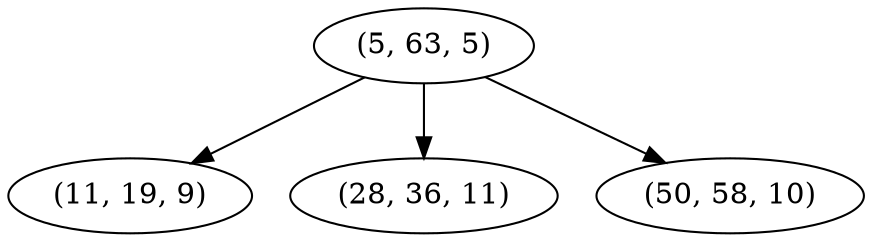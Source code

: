 digraph tree {
    "(5, 63, 5)";
    "(11, 19, 9)";
    "(28, 36, 11)";
    "(50, 58, 10)";
    "(5, 63, 5)" -> "(11, 19, 9)";
    "(5, 63, 5)" -> "(28, 36, 11)";
    "(5, 63, 5)" -> "(50, 58, 10)";
}
